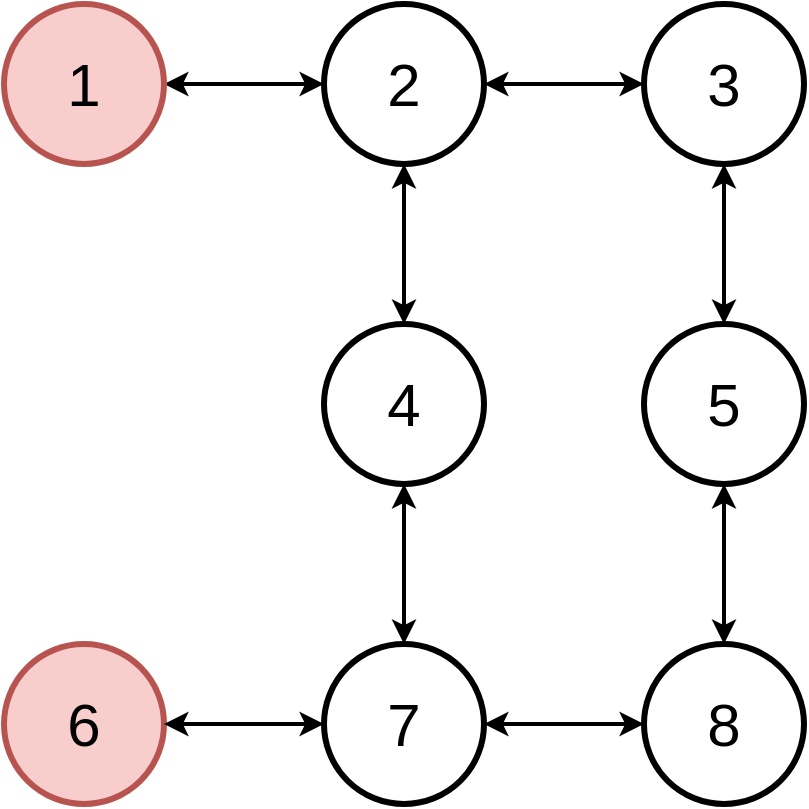 <mxfile version="19.0.3" type="device"><diagram id="KSySBmkWb0abdJyLL7h3" name="Pagina-1"><mxGraphModel dx="1106" dy="822" grid="1" gridSize="10" guides="1" tooltips="1" connect="1" arrows="1" fold="1" page="0" pageScale="1" pageWidth="827" pageHeight="1169" math="0" shadow="0"><root><mxCell id="0"/><mxCell id="1" parent="0"/><mxCell id="VX7Bni3Cpbx22P5rAPJV-9" style="edgeStyle=orthogonalEdgeStyle;rounded=0;orthogonalLoop=1;jettySize=auto;html=1;exitX=1;exitY=0.5;exitDx=0;exitDy=0;entryX=0;entryY=0.5;entryDx=0;entryDy=0;startArrow=classic;startFill=1;strokeWidth=2;fontSize=30;" edge="1" parent="1" source="VX7Bni3Cpbx22P5rAPJV-1" target="VX7Bni3Cpbx22P5rAPJV-2"><mxGeometry relative="1" as="geometry"/></mxCell><mxCell id="VX7Bni3Cpbx22P5rAPJV-1" value="1" style="ellipse;whiteSpace=wrap;html=1;aspect=fixed;strokeWidth=3;fontSize=30;fillColor=#f8cecc;strokeColor=#b85450;" vertex="1" parent="1"><mxGeometry x="40" y="80" width="80" height="80" as="geometry"/></mxCell><mxCell id="VX7Bni3Cpbx22P5rAPJV-10" style="edgeStyle=orthogonalEdgeStyle;rounded=0;orthogonalLoop=1;jettySize=auto;html=1;exitX=1;exitY=0.5;exitDx=0;exitDy=0;entryX=0;entryY=0.5;entryDx=0;entryDy=0;strokeWidth=2;startArrow=classic;startFill=1;fontSize=30;" edge="1" parent="1" source="VX7Bni3Cpbx22P5rAPJV-2" target="VX7Bni3Cpbx22P5rAPJV-5"><mxGeometry relative="1" as="geometry"/></mxCell><mxCell id="VX7Bni3Cpbx22P5rAPJV-2" value="2" style="ellipse;whiteSpace=wrap;html=1;aspect=fixed;strokeWidth=3;fontSize=30;" vertex="1" parent="1"><mxGeometry x="200" y="80" width="80" height="80" as="geometry"/></mxCell><mxCell id="VX7Bni3Cpbx22P5rAPJV-15" style="edgeStyle=orthogonalEdgeStyle;rounded=0;orthogonalLoop=1;jettySize=auto;html=1;exitX=0.5;exitY=0;exitDx=0;exitDy=0;entryX=0.5;entryY=1;entryDx=0;entryDy=0;startArrow=classic;startFill=1;strokeWidth=2;fontSize=30;" edge="1" parent="1" source="VX7Bni3Cpbx22P5rAPJV-3" target="VX7Bni3Cpbx22P5rAPJV-2"><mxGeometry relative="1" as="geometry"/></mxCell><mxCell id="VX7Bni3Cpbx22P5rAPJV-3" value="4" style="ellipse;whiteSpace=wrap;html=1;aspect=fixed;strokeWidth=3;fontSize=30;" vertex="1" parent="1"><mxGeometry x="200" y="240" width="80" height="80" as="geometry"/></mxCell><mxCell id="VX7Bni3Cpbx22P5rAPJV-12" style="edgeStyle=orthogonalEdgeStyle;rounded=0;orthogonalLoop=1;jettySize=auto;html=1;exitX=0.5;exitY=1;exitDx=0;exitDy=0;entryX=0.5;entryY=0;entryDx=0;entryDy=0;strokeWidth=2;startArrow=classic;startFill=1;fontSize=30;" edge="1" parent="1" source="VX7Bni3Cpbx22P5rAPJV-4" target="VX7Bni3Cpbx22P5rAPJV-8"><mxGeometry relative="1" as="geometry"/></mxCell><mxCell id="VX7Bni3Cpbx22P5rAPJV-4" value="5" style="ellipse;whiteSpace=wrap;html=1;aspect=fixed;strokeWidth=3;fontSize=30;" vertex="1" parent="1"><mxGeometry x="360" y="240" width="80" height="80" as="geometry"/></mxCell><mxCell id="VX7Bni3Cpbx22P5rAPJV-11" style="edgeStyle=orthogonalEdgeStyle;rounded=0;orthogonalLoop=1;jettySize=auto;html=1;exitX=0.5;exitY=1;exitDx=0;exitDy=0;entryX=0.5;entryY=0;entryDx=0;entryDy=0;strokeWidth=2;startArrow=classic;startFill=1;fontSize=30;" edge="1" parent="1" source="VX7Bni3Cpbx22P5rAPJV-5" target="VX7Bni3Cpbx22P5rAPJV-4"><mxGeometry relative="1" as="geometry"/></mxCell><mxCell id="VX7Bni3Cpbx22P5rAPJV-5" value="3" style="ellipse;whiteSpace=wrap;html=1;aspect=fixed;strokeWidth=3;fontSize=30;" vertex="1" parent="1"><mxGeometry x="360" y="80" width="80" height="80" as="geometry"/></mxCell><mxCell id="VX7Bni3Cpbx22P5rAPJV-6" value="6" style="ellipse;whiteSpace=wrap;html=1;aspect=fixed;strokeWidth=3;fontSize=30;fillColor=#f8cecc;strokeColor=#b85450;" vertex="1" parent="1"><mxGeometry x="40" y="400" width="80" height="80" as="geometry"/></mxCell><mxCell id="VX7Bni3Cpbx22P5rAPJV-14" style="edgeStyle=orthogonalEdgeStyle;rounded=0;orthogonalLoop=1;jettySize=auto;html=1;exitX=0.5;exitY=0;exitDx=0;exitDy=0;entryX=0.5;entryY=1;entryDx=0;entryDy=0;startArrow=classic;startFill=1;strokeWidth=2;fontSize=30;" edge="1" parent="1" source="VX7Bni3Cpbx22P5rAPJV-7" target="VX7Bni3Cpbx22P5rAPJV-3"><mxGeometry relative="1" as="geometry"/></mxCell><mxCell id="VX7Bni3Cpbx22P5rAPJV-18" style="edgeStyle=orthogonalEdgeStyle;rounded=0;orthogonalLoop=1;jettySize=auto;html=1;exitX=0;exitY=0.5;exitDx=0;exitDy=0;entryX=1;entryY=0.5;entryDx=0;entryDy=0;fontSize=30;startArrow=classic;startFill=1;strokeWidth=2;" edge="1" parent="1" source="VX7Bni3Cpbx22P5rAPJV-7" target="VX7Bni3Cpbx22P5rAPJV-6"><mxGeometry relative="1" as="geometry"/></mxCell><mxCell id="VX7Bni3Cpbx22P5rAPJV-7" value="7" style="ellipse;whiteSpace=wrap;html=1;aspect=fixed;strokeWidth=3;fontSize=30;" vertex="1" parent="1"><mxGeometry x="200" y="400" width="80" height="80" as="geometry"/></mxCell><mxCell id="VX7Bni3Cpbx22P5rAPJV-13" style="edgeStyle=orthogonalEdgeStyle;rounded=0;orthogonalLoop=1;jettySize=auto;html=1;exitX=0;exitY=0.5;exitDx=0;exitDy=0;entryX=1;entryY=0.5;entryDx=0;entryDy=0;strokeWidth=2;startArrow=classic;startFill=1;fontSize=30;" edge="1" parent="1" source="VX7Bni3Cpbx22P5rAPJV-8" target="VX7Bni3Cpbx22P5rAPJV-7"><mxGeometry relative="1" as="geometry"/></mxCell><mxCell id="VX7Bni3Cpbx22P5rAPJV-8" value="8" style="ellipse;whiteSpace=wrap;html=1;aspect=fixed;strokeWidth=3;fontSize=30;" vertex="1" parent="1"><mxGeometry x="360" y="400" width="80" height="80" as="geometry"/></mxCell></root></mxGraphModel></diagram></mxfile>